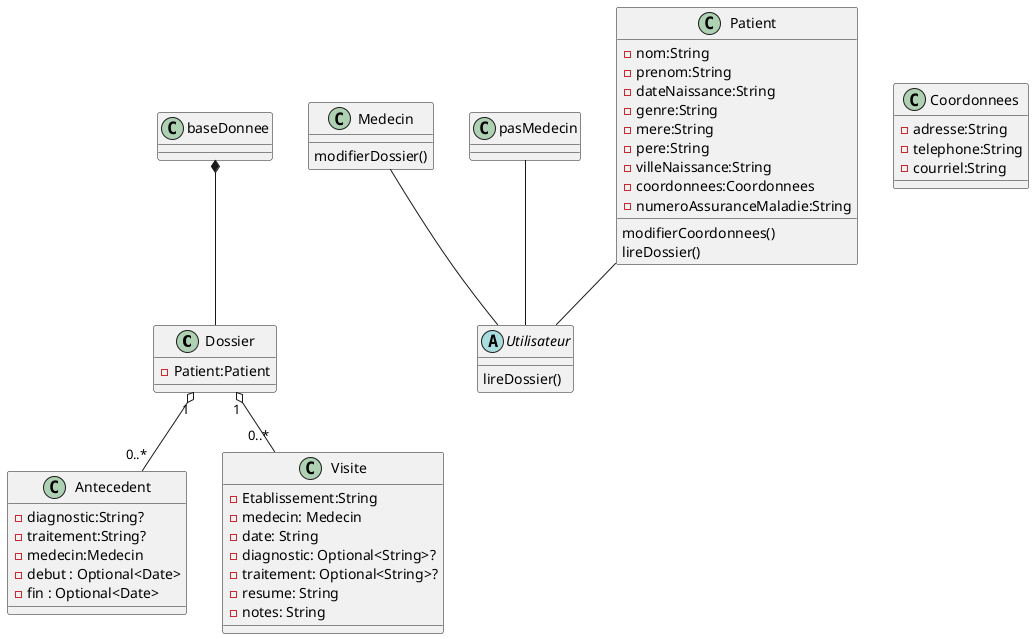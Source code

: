 @startuml Classes

class Dossier{
    - Patient:Patient




}

class Antecedent{
    - diagnostic:String?
    - traitement:String?
    - medecin:Medecin
    - debut : Optional<Date>
    - fin : Optional<Date>
}

class Visite{
    -Etablissement:String
    - medecin: Medecin
    - date: String
    - diagnostic: Optional<String>?
    - traitement: Optional<String>?
    - resume: String
    - notes: String
}

' class Etablissement{
    '     -nom:String
    '
'}


' class Carte{
    '     -numeroDossier
    '
'}

class Medecin{
    modifierDossier()


}

class Coordonnees{
    -adresse:String
    -telephone:String
    -courriel:String
}

class pasMedecin{}

class Patient{
    -nom:String
    -prenom:String
    -dateNaissance:String
    -genre:String
    -mere:String
    -pere:String
    -villeNaissance:String
    -coordonnees:Coordonnees
    -numeroAssuranceMaladie:String
    modifierCoordonnees()
    lireDossier()
}

abstract Utilisateur{
    lireDossier()
}

' class Diagnostic{
    ' -Medicament:String

    '
'}
' class Traitement{}



' Interface Consultable{


    '
'}

' Interface Modifiable{


    '
'}

baseDonnee *-- Dossier

Patient -- Utilisateur
Medecin -- Utilisateur
pasMedecin -- Utilisateur

' Visite -- Etablissement

' Dossier -- Consultable
' Dossier -- Modifiable

Dossier "1" o-- "0..*" Antecedent

Dossier "1" o-- "0..*" Visite
' Antecedent .. Medecin
' Visite .. Medecin

@enduml